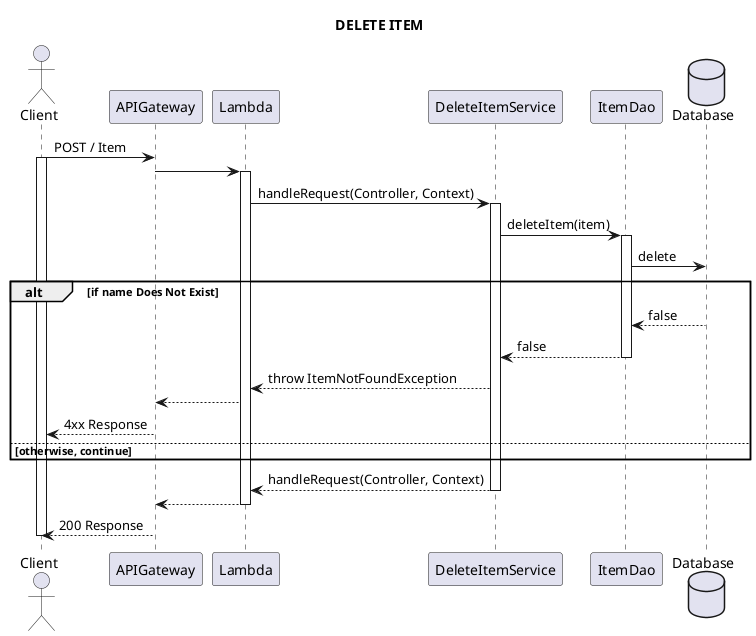 @startuml
title DELETE ITEM

actor Client
participant APIGateway
participant Lambda
participant DeleteItemService
participant ItemDao
database Database

Client -> APIGateway : POST / Item
activate Client
APIGateway -> Lambda
activate Lambda
Lambda -> DeleteItemService :  handleRequest(Controller, Context)
activate DeleteItemService


DeleteItemService -> ItemDao : deleteItem(item)
activate ItemDao

ItemDao -> Database : delete

alt if name Does Not Exist
    ItemDao <-- Database : false
    DeleteItemService <-- ItemDao : false
    deactivate ItemDao
    Lambda <-- DeleteItemService : throw ItemNotFoundException
    APIGateway <-- Lambda
    Client <-- APIGateway : 4xx Response
else otherwise, continue
end

Lambda <-- DeleteItemService : handleRequest(Controller, Context)
deactivate DeleteItemService
APIGateway <-- Lambda
deactivate Lambda
Client <-- APIGateway : 200 Response
deactivate Client

@enduml
